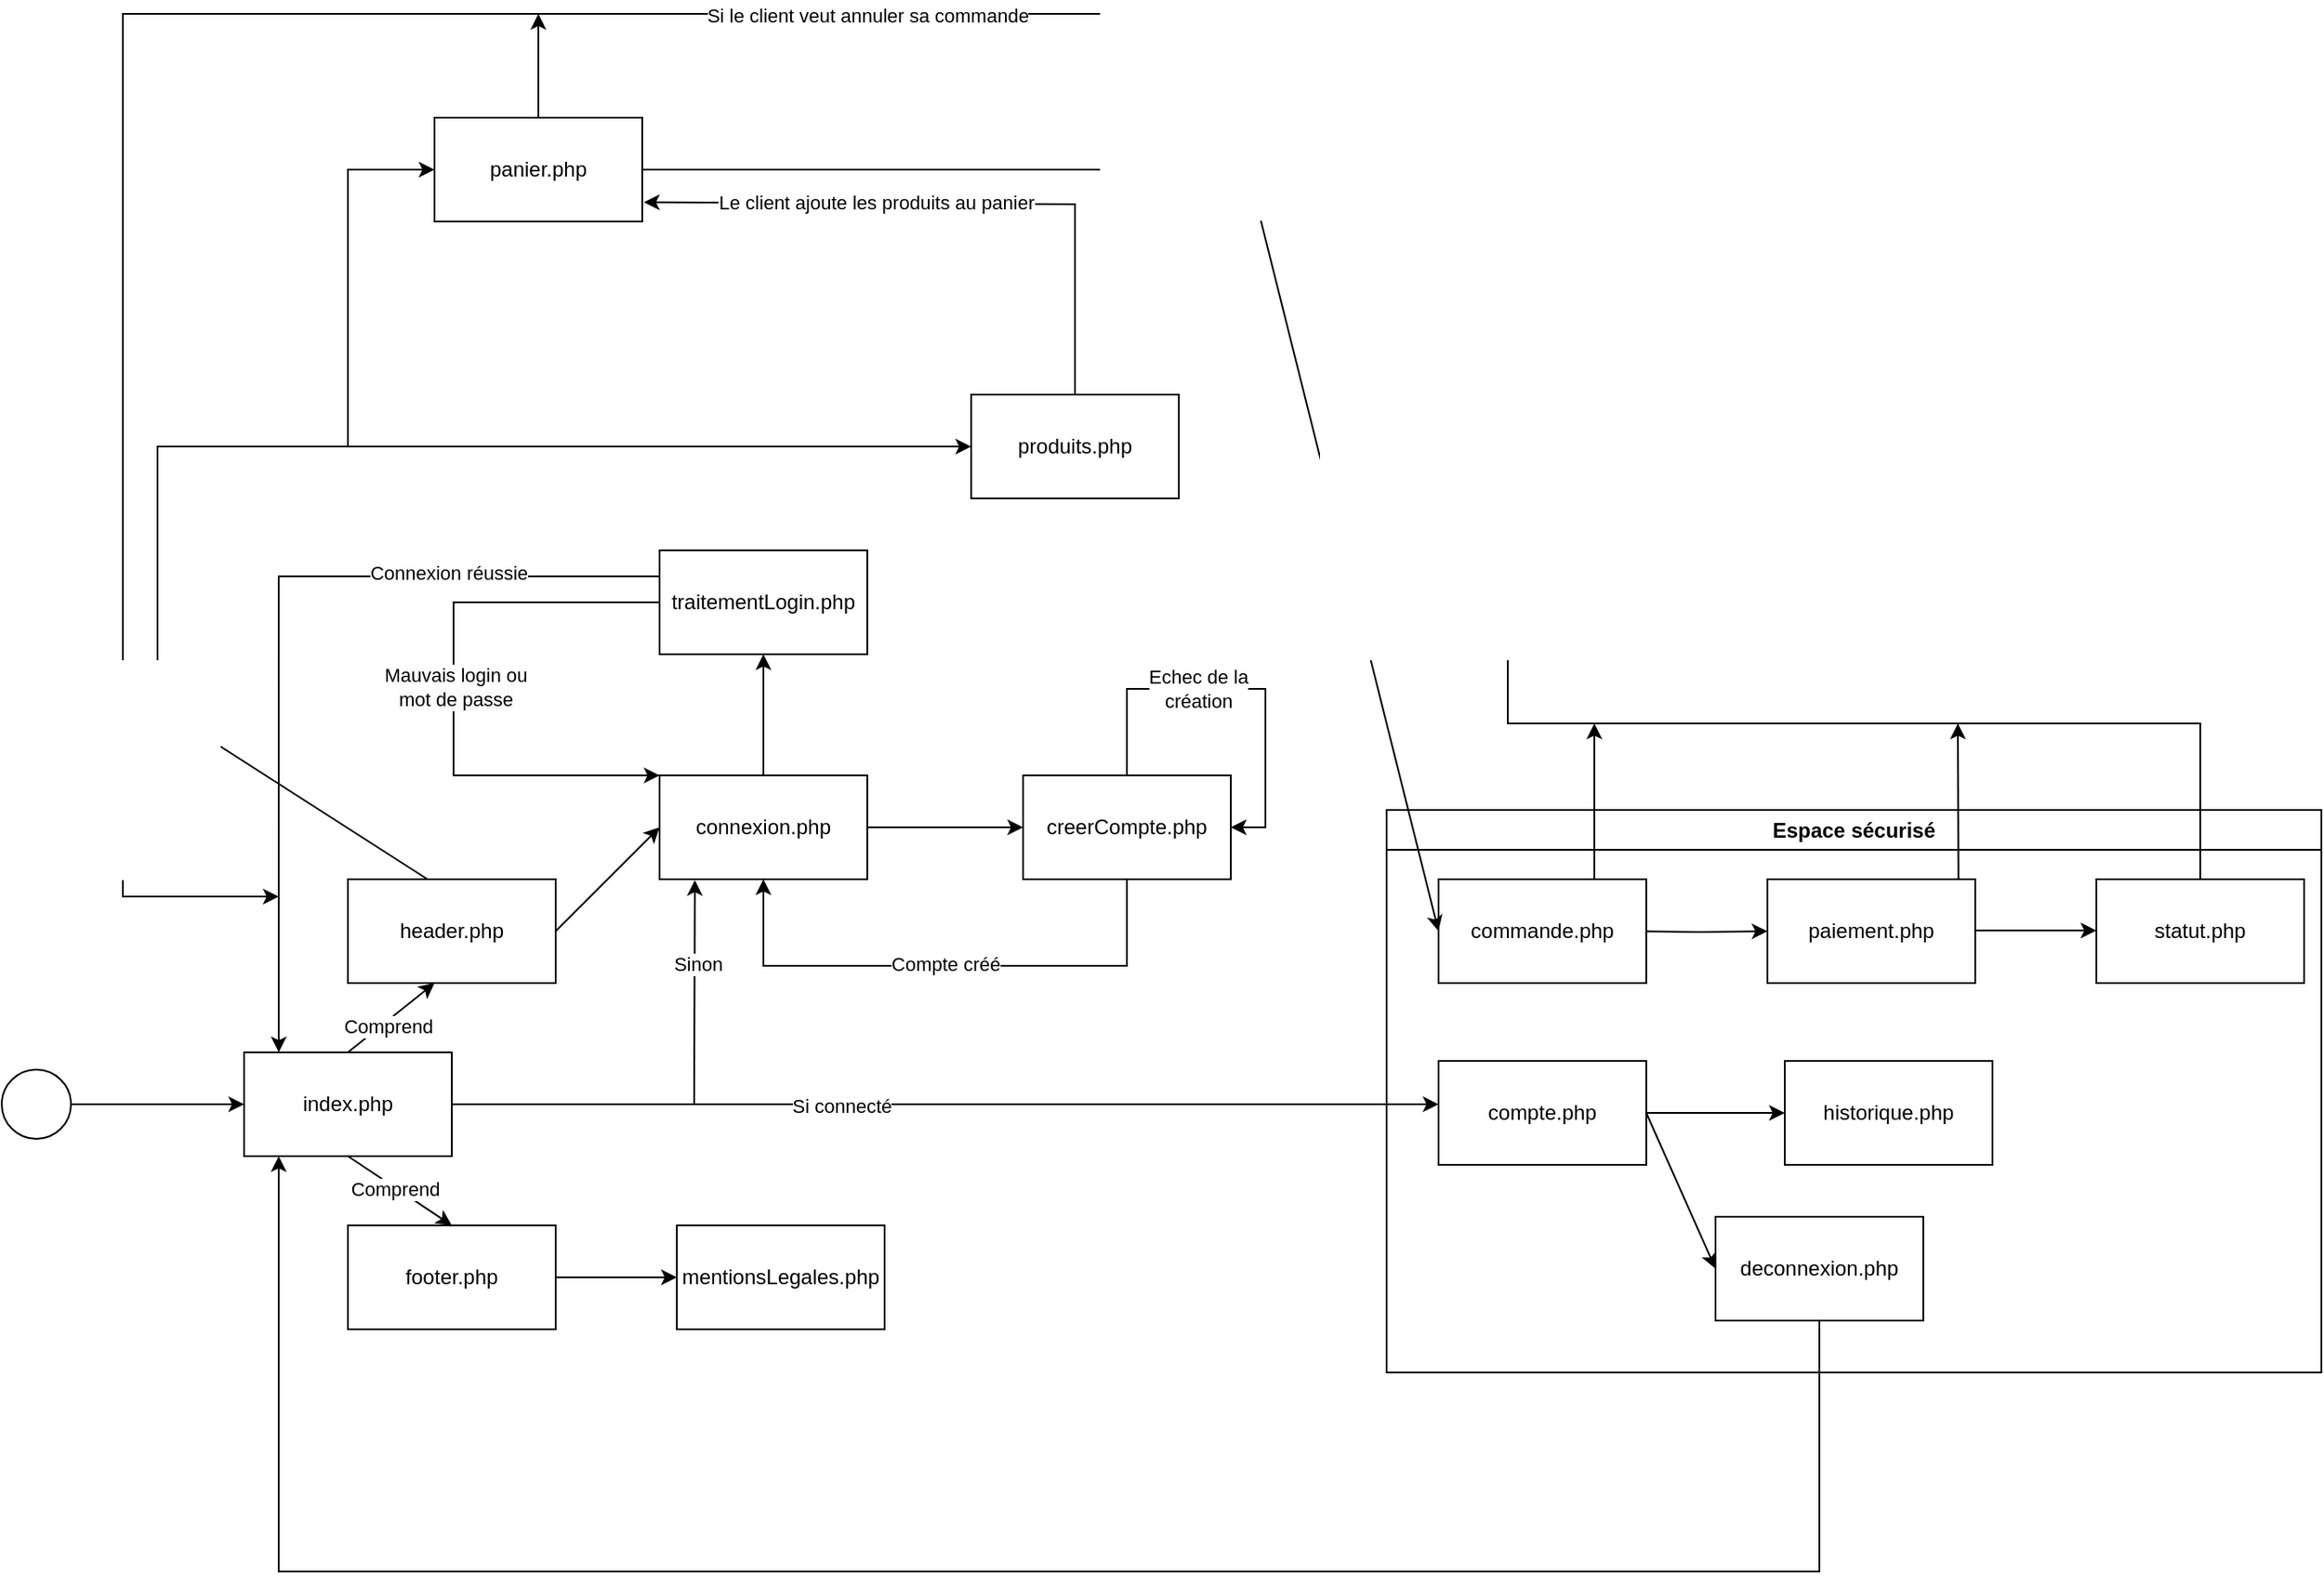 <mxfile version="22.1.3" type="google">
  <diagram id="C5RBs43oDa-KdzZeNtuy" name="Page-1">
    <mxGraphModel grid="1" page="1" gridSize="10" guides="1" tooltips="1" connect="1" arrows="1" fold="1" pageScale="1" pageWidth="827" pageHeight="1169" math="0" shadow="0">
      <root>
        <mxCell id="WIyWlLk6GJQsqaUBKTNV-0" />
        <mxCell id="WIyWlLk6GJQsqaUBKTNV-1" parent="WIyWlLk6GJQsqaUBKTNV-0" />
        <mxCell id="Yf_UlPUxl8KcaXrmMBYq-0" value="" style="endArrow=classic;html=1;rounded=0;" edge="1" parent="WIyWlLk6GJQsqaUBKTNV-1">
          <mxGeometry width="50" height="50" relative="1" as="geometry">
            <mxPoint y="240" as="sourcePoint" />
            <mxPoint x="100" y="240" as="targetPoint" />
          </mxGeometry>
        </mxCell>
        <mxCell id="Yf_UlPUxl8KcaXrmMBYq-2" value="" style="ellipse;whiteSpace=wrap;html=1;aspect=fixed;" vertex="1" parent="WIyWlLk6GJQsqaUBKTNV-1">
          <mxGeometry x="-40" y="220" width="40" height="40" as="geometry" />
        </mxCell>
        <mxCell id="Yf_UlPUxl8KcaXrmMBYq-3" value="index.php" style="rounded=0;whiteSpace=wrap;html=1;" vertex="1" parent="WIyWlLk6GJQsqaUBKTNV-1">
          <mxGeometry x="100" y="210" width="120" height="60" as="geometry" />
        </mxCell>
        <mxCell id="Yf_UlPUxl8KcaXrmMBYq-4" value="" style="endArrow=classic;html=1;rounded=0;entryX=0.5;entryY=0;entryDx=0;entryDy=0;" edge="1" parent="WIyWlLk6GJQsqaUBKTNV-1" target="Yf_UlPUxl8KcaXrmMBYq-6">
          <mxGeometry width="50" height="50" relative="1" as="geometry">
            <mxPoint x="160" y="270" as="sourcePoint" />
            <mxPoint x="230" y="300" as="targetPoint" />
          </mxGeometry>
        </mxCell>
        <mxCell id="Yf_UlPUxl8KcaXrmMBYq-82" value="Comprend" style="edgeLabel;html=1;align=center;verticalAlign=middle;resizable=0;points=[];" connectable="0" vertex="1" parent="Yf_UlPUxl8KcaXrmMBYq-4">
          <mxGeometry x="-0.079" y="-1" relative="1" as="geometry">
            <mxPoint as="offset" />
          </mxGeometry>
        </mxCell>
        <mxCell id="Yf_UlPUxl8KcaXrmMBYq-5" value="" style="endArrow=classic;html=1;rounded=0;" edge="1" parent="WIyWlLk6GJQsqaUBKTNV-1">
          <mxGeometry width="50" height="50" relative="1" as="geometry">
            <mxPoint x="160" y="210" as="sourcePoint" />
            <mxPoint x="210" y="170" as="targetPoint" />
          </mxGeometry>
        </mxCell>
        <mxCell id="Yf_UlPUxl8KcaXrmMBYq-79" value="Comprend" style="edgeLabel;html=1;align=center;verticalAlign=middle;resizable=0;points=[];" connectable="0" vertex="1" parent="Yf_UlPUxl8KcaXrmMBYq-5">
          <mxGeometry x="-0.14" y="-2" relative="1" as="geometry">
            <mxPoint as="offset" />
          </mxGeometry>
        </mxCell>
        <mxCell id="Yf_UlPUxl8KcaXrmMBYq-6" value="footer.php" style="rounded=0;whiteSpace=wrap;html=1;" vertex="1" parent="WIyWlLk6GJQsqaUBKTNV-1">
          <mxGeometry x="160" y="310" width="120" height="60" as="geometry" />
        </mxCell>
        <mxCell id="Yf_UlPUxl8KcaXrmMBYq-7" value="header.php" style="rounded=0;whiteSpace=wrap;html=1;" vertex="1" parent="WIyWlLk6GJQsqaUBKTNV-1">
          <mxGeometry x="160" y="110" width="120" height="60" as="geometry" />
        </mxCell>
        <mxCell id="Yf_UlPUxl8KcaXrmMBYq-12" value="mentionsLegales.php" style="rounded=0;whiteSpace=wrap;html=1;" vertex="1" parent="WIyWlLk6GJQsqaUBKTNV-1">
          <mxGeometry x="350" y="310" width="120" height="60" as="geometry" />
        </mxCell>
        <mxCell id="Yf_UlPUxl8KcaXrmMBYq-13" value="" style="endArrow=classic;html=1;rounded=0;entryX=0;entryY=0.5;entryDx=0;entryDy=0;exitX=1;exitY=0.5;exitDx=0;exitDy=0;" edge="1" parent="WIyWlLk6GJQsqaUBKTNV-1" source="Yf_UlPUxl8KcaXrmMBYq-6" target="Yf_UlPUxl8KcaXrmMBYq-12">
          <mxGeometry width="50" height="50" relative="1" as="geometry">
            <mxPoint x="280" y="350" as="sourcePoint" />
            <mxPoint x="330" y="300" as="targetPoint" />
          </mxGeometry>
        </mxCell>
        <mxCell id="Yf_UlPUxl8KcaXrmMBYq-14" value="connexion.php" style="rounded=0;whiteSpace=wrap;html=1;" vertex="1" parent="WIyWlLk6GJQsqaUBKTNV-1">
          <mxGeometry x="340" y="50" width="120" height="60" as="geometry" />
        </mxCell>
        <mxCell id="Yf_UlPUxl8KcaXrmMBYq-15" value="" style="endArrow=classic;html=1;rounded=0;entryX=0;entryY=0.5;entryDx=0;entryDy=0;" edge="1" parent="WIyWlLk6GJQsqaUBKTNV-1" target="Yf_UlPUxl8KcaXrmMBYq-14">
          <mxGeometry width="50" height="50" relative="1" as="geometry">
            <mxPoint x="280" y="140" as="sourcePoint" />
            <mxPoint x="330" y="90" as="targetPoint" />
          </mxGeometry>
        </mxCell>
        <mxCell id="Yf_UlPUxl8KcaXrmMBYq-24" style="edgeStyle=orthogonalEdgeStyle;rounded=0;orthogonalLoop=1;jettySize=auto;html=1;entryX=0.5;entryY=1;entryDx=0;entryDy=0;" edge="1" parent="WIyWlLk6GJQsqaUBKTNV-1" source="Yf_UlPUxl8KcaXrmMBYq-16" target="Yf_UlPUxl8KcaXrmMBYq-14">
          <mxGeometry relative="1" as="geometry">
            <mxPoint x="400" y="180" as="targetPoint" />
            <Array as="points">
              <mxPoint x="610" y="160" />
              <mxPoint x="400" y="160" />
            </Array>
          </mxGeometry>
        </mxCell>
        <mxCell id="Yf_UlPUxl8KcaXrmMBYq-28" value="Compte créé" style="edgeLabel;html=1;align=center;verticalAlign=middle;resizable=0;points=[];" connectable="0" vertex="1" parent="Yf_UlPUxl8KcaXrmMBYq-24">
          <mxGeometry x="0.0" y="-1" relative="1" as="geometry">
            <mxPoint as="offset" />
          </mxGeometry>
        </mxCell>
        <mxCell id="Yf_UlPUxl8KcaXrmMBYq-16" value="creerCompte.php" style="rounded=0;whiteSpace=wrap;html=1;" vertex="1" parent="WIyWlLk6GJQsqaUBKTNV-1">
          <mxGeometry x="550" y="50" width="120" height="60" as="geometry" />
        </mxCell>
        <mxCell id="Yf_UlPUxl8KcaXrmMBYq-17" value="" style="endArrow=classic;html=1;rounded=0;" edge="1" parent="WIyWlLk6GJQsqaUBKTNV-1">
          <mxGeometry width="50" height="50" relative="1" as="geometry">
            <mxPoint x="460" y="80" as="sourcePoint" />
            <mxPoint x="550" y="80" as="targetPoint" />
          </mxGeometry>
        </mxCell>
        <mxCell id="Yf_UlPUxl8KcaXrmMBYq-22" style="edgeStyle=orthogonalEdgeStyle;rounded=0;orthogonalLoop=1;jettySize=auto;html=1;exitX=0;exitY=0.5;exitDx=0;exitDy=0;entryX=0;entryY=0;entryDx=0;entryDy=0;" edge="1" parent="WIyWlLk6GJQsqaUBKTNV-1" source="Yf_UlPUxl8KcaXrmMBYq-20" target="Yf_UlPUxl8KcaXrmMBYq-14">
          <mxGeometry relative="1" as="geometry">
            <mxPoint x="220" y="50" as="targetPoint" />
            <Array as="points">
              <mxPoint x="221" y="-50" />
              <mxPoint x="221" y="50" />
            </Array>
          </mxGeometry>
        </mxCell>
        <mxCell id="Yf_UlPUxl8KcaXrmMBYq-29" value="&lt;font style=&quot;font-size: 11px;&quot;&gt;Mauvais login ou&lt;br style=&quot;border-color: var(--border-color); background-color: rgb(251, 251, 251);&quot;&gt;&lt;span style=&quot;background-color: rgb(251, 251, 251);&quot;&gt;mot de passe&lt;/span&gt;&lt;/font&gt;" style="edgeLabel;html=1;align=center;verticalAlign=middle;resizable=0;points=[];" connectable="0" vertex="1" parent="Yf_UlPUxl8KcaXrmMBYq-22">
          <mxGeometry x="-0.005" y="1" relative="1" as="geometry">
            <mxPoint as="offset" />
          </mxGeometry>
        </mxCell>
        <mxCell id="Yf_UlPUxl8KcaXrmMBYq-20" value="traitementLogin.php" style="rounded=0;whiteSpace=wrap;html=1;" vertex="1" parent="WIyWlLk6GJQsqaUBKTNV-1">
          <mxGeometry x="340" y="-80" width="120" height="60" as="geometry" />
        </mxCell>
        <mxCell id="Yf_UlPUxl8KcaXrmMBYq-21" value="" style="endArrow=classic;html=1;rounded=0;entryX=0.5;entryY=1;entryDx=0;entryDy=0;exitX=0.5;exitY=0;exitDx=0;exitDy=0;" edge="1" parent="WIyWlLk6GJQsqaUBKTNV-1" source="Yf_UlPUxl8KcaXrmMBYq-14" target="Yf_UlPUxl8KcaXrmMBYq-20">
          <mxGeometry width="50" height="50" relative="1" as="geometry">
            <mxPoint x="360" y="70" as="sourcePoint" />
            <mxPoint x="410" y="20" as="targetPoint" />
          </mxGeometry>
        </mxCell>
        <mxCell id="Yf_UlPUxl8KcaXrmMBYq-26" value="" style="endArrow=classic;html=1;rounded=0;entryX=1;entryY=0.5;entryDx=0;entryDy=0;" edge="1" parent="WIyWlLk6GJQsqaUBKTNV-1" target="Yf_UlPUxl8KcaXrmMBYq-16">
          <mxGeometry width="50" height="50" relative="1" as="geometry">
            <mxPoint x="610" y="50" as="sourcePoint" />
            <mxPoint x="690" y="90" as="targetPoint" />
            <Array as="points">
              <mxPoint x="610" />
              <mxPoint x="690" />
              <mxPoint x="690" y="80" />
            </Array>
          </mxGeometry>
        </mxCell>
        <mxCell id="Yf_UlPUxl8KcaXrmMBYq-33" value="Echec de la &lt;br&gt;création" style="edgeLabel;html=1;align=center;verticalAlign=middle;resizable=0;points=[];" connectable="0" vertex="1" parent="Yf_UlPUxl8KcaXrmMBYq-26">
          <mxGeometry x="-0.049" relative="1" as="geometry">
            <mxPoint x="-19" as="offset" />
          </mxGeometry>
        </mxCell>
        <mxCell id="Yf_UlPUxl8KcaXrmMBYq-36" value="" style="endArrow=classic;html=1;rounded=0;exitX=0;exitY=0.25;exitDx=0;exitDy=0;entryX=0.167;entryY=0;entryDx=0;entryDy=0;entryPerimeter=0;" edge="1" parent="WIyWlLk6GJQsqaUBKTNV-1" source="Yf_UlPUxl8KcaXrmMBYq-20" target="Yf_UlPUxl8KcaXrmMBYq-3">
          <mxGeometry width="50" height="50" relative="1" as="geometry">
            <mxPoint x="320" y="-70" as="sourcePoint" />
            <mxPoint x="130" y="-65" as="targetPoint" />
            <Array as="points">
              <mxPoint x="120" y="-65" />
            </Array>
          </mxGeometry>
        </mxCell>
        <mxCell id="Yf_UlPUxl8KcaXrmMBYq-39" value="Connexion réussie" style="edgeLabel;html=1;align=center;verticalAlign=middle;resizable=0;points=[];" connectable="0" vertex="1" parent="Yf_UlPUxl8KcaXrmMBYq-36">
          <mxGeometry x="-0.395" y="-2" relative="1" as="geometry">
            <mxPoint x="27" as="offset" />
          </mxGeometry>
        </mxCell>
        <mxCell id="Yf_UlPUxl8KcaXrmMBYq-38" value="Espace sécurisé" style="swimlane;whiteSpace=wrap;html=1;" vertex="1" parent="WIyWlLk6GJQsqaUBKTNV-1">
          <mxGeometry x="760" y="70" width="540" height="325" as="geometry" />
        </mxCell>
        <mxCell id="Yf_UlPUxl8KcaXrmMBYq-42" value="compte.php" style="rounded=0;whiteSpace=wrap;html=1;" vertex="1" parent="Yf_UlPUxl8KcaXrmMBYq-38">
          <mxGeometry x="30" y="145" width="120" height="60" as="geometry" />
        </mxCell>
        <mxCell id="Yf_UlPUxl8KcaXrmMBYq-43" value="deconnexion.php" style="rounded=0;whiteSpace=wrap;html=1;" vertex="1" parent="Yf_UlPUxl8KcaXrmMBYq-38">
          <mxGeometry x="190" y="235" width="120" height="60" as="geometry" />
        </mxCell>
        <mxCell id="Yf_UlPUxl8KcaXrmMBYq-46" value="historique.php" style="rounded=0;whiteSpace=wrap;html=1;" vertex="1" parent="Yf_UlPUxl8KcaXrmMBYq-38">
          <mxGeometry x="230" y="145" width="120" height="60" as="geometry" />
        </mxCell>
        <mxCell id="Yf_UlPUxl8KcaXrmMBYq-48" value="" style="endArrow=classic;html=1;rounded=0;exitX=1;exitY=0.5;exitDx=0;exitDy=0;entryX=0;entryY=0.5;entryDx=0;entryDy=0;" edge="1" parent="Yf_UlPUxl8KcaXrmMBYq-38" source="Yf_UlPUxl8KcaXrmMBYq-42" target="Yf_UlPUxl8KcaXrmMBYq-46">
          <mxGeometry width="50" height="50" relative="1" as="geometry">
            <mxPoint x="140" y="125" as="sourcePoint" />
            <mxPoint x="190" y="75" as="targetPoint" />
          </mxGeometry>
        </mxCell>
        <mxCell id="Yf_UlPUxl8KcaXrmMBYq-49" value="" style="endArrow=classic;html=1;rounded=0;exitX=1;exitY=0.5;exitDx=0;exitDy=0;entryX=0;entryY=0.5;entryDx=0;entryDy=0;" edge="1" parent="Yf_UlPUxl8KcaXrmMBYq-38" source="Yf_UlPUxl8KcaXrmMBYq-42" target="Yf_UlPUxl8KcaXrmMBYq-43">
          <mxGeometry width="50" height="50" relative="1" as="geometry">
            <mxPoint x="230" y="205" as="sourcePoint" />
            <mxPoint x="280" y="155" as="targetPoint" />
          </mxGeometry>
        </mxCell>
        <mxCell id="Yf_UlPUxl8KcaXrmMBYq-61" style="edgeStyle=orthogonalEdgeStyle;rounded=0;orthogonalLoop=1;jettySize=auto;html=1;entryX=0;entryY=0.5;entryDx=0;entryDy=0;" edge="1" parent="Yf_UlPUxl8KcaXrmMBYq-38" target="Yf_UlPUxl8KcaXrmMBYq-62">
          <mxGeometry relative="1" as="geometry">
            <mxPoint x="210.0" y="10" as="targetPoint" />
            <mxPoint x="140.0" y="70.034" as="sourcePoint" />
          </mxGeometry>
        </mxCell>
        <mxCell id="Yf_UlPUxl8KcaXrmMBYq-59" value="commande.php" style="rounded=0;whiteSpace=wrap;html=1;" vertex="1" parent="Yf_UlPUxl8KcaXrmMBYq-38">
          <mxGeometry x="30" y="40" width="120" height="60" as="geometry" />
        </mxCell>
        <mxCell id="Yf_UlPUxl8KcaXrmMBYq-62" value="paiement.php" style="rounded=0;whiteSpace=wrap;html=1;" vertex="1" parent="Yf_UlPUxl8KcaXrmMBYq-38">
          <mxGeometry x="220" y="40" width="120" height="60" as="geometry" />
        </mxCell>
        <mxCell id="Yf_UlPUxl8KcaXrmMBYq-63" style="edgeStyle=orthogonalEdgeStyle;rounded=0;orthogonalLoop=1;jettySize=auto;html=1;" edge="1" parent="Yf_UlPUxl8KcaXrmMBYq-38">
          <mxGeometry relative="1" as="geometry">
            <mxPoint x="410.0" y="69.66" as="targetPoint" />
            <mxPoint x="340" y="69.66" as="sourcePoint" />
          </mxGeometry>
        </mxCell>
        <mxCell id="Yf_UlPUxl8KcaXrmMBYq-64" value="statut.php" style="rounded=0;whiteSpace=wrap;html=1;" vertex="1" parent="Yf_UlPUxl8KcaXrmMBYq-38">
          <mxGeometry x="410" y="40" width="120" height="60" as="geometry" />
        </mxCell>
        <mxCell id="Yf_UlPUxl8KcaXrmMBYq-67" value="" style="endArrow=classic;html=1;rounded=0;" edge="1" parent="Yf_UlPUxl8KcaXrmMBYq-38">
          <mxGeometry width="50" height="50" relative="1" as="geometry">
            <mxPoint x="120" y="40" as="sourcePoint" />
            <mxPoint x="120" y="-50" as="targetPoint" />
          </mxGeometry>
        </mxCell>
        <mxCell id="Yf_UlPUxl8KcaXrmMBYq-40" value="" style="endArrow=classic;html=1;rounded=0;exitX=1;exitY=0.5;exitDx=0;exitDy=0;" edge="1" parent="WIyWlLk6GJQsqaUBKTNV-1" source="Yf_UlPUxl8KcaXrmMBYq-3">
          <mxGeometry width="50" height="50" relative="1" as="geometry">
            <mxPoint x="580" y="270" as="sourcePoint" />
            <mxPoint x="790" y="240" as="targetPoint" />
          </mxGeometry>
        </mxCell>
        <mxCell id="Yf_UlPUxl8KcaXrmMBYq-41" value="Si connecté" style="edgeLabel;html=1;align=center;verticalAlign=middle;resizable=0;points=[];" connectable="0" vertex="1" parent="Yf_UlPUxl8KcaXrmMBYq-40">
          <mxGeometry x="-0.211" y="-1" relative="1" as="geometry">
            <mxPoint as="offset" />
          </mxGeometry>
        </mxCell>
        <mxCell id="Yf_UlPUxl8KcaXrmMBYq-45" style="edgeStyle=orthogonalEdgeStyle;rounded=0;orthogonalLoop=1;jettySize=auto;html=1;exitX=0.5;exitY=1;exitDx=0;exitDy=0;" edge="1" parent="WIyWlLk6GJQsqaUBKTNV-1" source="Yf_UlPUxl8KcaXrmMBYq-43">
          <mxGeometry relative="1" as="geometry">
            <mxPoint x="120" y="270" as="targetPoint" />
            <mxPoint x="1010" y="200" as="sourcePoint" />
            <Array as="points">
              <mxPoint x="1010" y="510" />
              <mxPoint x="120" y="510" />
            </Array>
          </mxGeometry>
        </mxCell>
        <mxCell id="Yf_UlPUxl8KcaXrmMBYq-50" value="" style="endArrow=classic;html=1;rounded=0;entryX=0.17;entryY=1.008;entryDx=0;entryDy=0;entryPerimeter=0;" edge="1" parent="WIyWlLk6GJQsqaUBKTNV-1" target="Yf_UlPUxl8KcaXrmMBYq-14">
          <mxGeometry width="50" height="50" relative="1" as="geometry">
            <mxPoint x="360" y="240" as="sourcePoint" />
            <mxPoint x="350" y="130" as="targetPoint" />
          </mxGeometry>
        </mxCell>
        <mxCell id="Yf_UlPUxl8KcaXrmMBYq-51" value="Sinon" style="edgeLabel;html=1;align=center;verticalAlign=middle;resizable=0;points=[];" connectable="0" vertex="1" parent="Yf_UlPUxl8KcaXrmMBYq-50">
          <mxGeometry x="0.254" y="-1" relative="1" as="geometry">
            <mxPoint as="offset" />
          </mxGeometry>
        </mxCell>
        <mxCell id="Yf_UlPUxl8KcaXrmMBYq-52" value="" style="endArrow=classic;html=1;rounded=0;exitX=0.383;exitY=0;exitDx=0;exitDy=0;exitPerimeter=0;entryX=0;entryY=0.5;entryDx=0;entryDy=0;" edge="1" parent="WIyWlLk6GJQsqaUBKTNV-1" source="Yf_UlPUxl8KcaXrmMBYq-7" target="Yf_UlPUxl8KcaXrmMBYq-72">
          <mxGeometry width="50" height="50" relative="1" as="geometry">
            <mxPoint x="190" y="105" as="sourcePoint" />
            <mxPoint x="440" y="-190" as="targetPoint" />
            <Array as="points">
              <mxPoint x="50" y="10" />
              <mxPoint x="50" y="-140" />
              <mxPoint x="440" y="-140" />
            </Array>
          </mxGeometry>
        </mxCell>
        <mxCell id="Yf_UlPUxl8KcaXrmMBYq-57" value="" style="endArrow=classic;html=1;rounded=0;" edge="1" parent="WIyWlLk6GJQsqaUBKTNV-1">
          <mxGeometry width="50" height="50" relative="1" as="geometry">
            <mxPoint x="160" y="-140" as="sourcePoint" />
            <mxPoint x="210" y="-300" as="targetPoint" />
            <Array as="points">
              <mxPoint x="160" y="-300" />
              <mxPoint x="180" y="-300" />
            </Array>
          </mxGeometry>
        </mxCell>
        <mxCell id="Yf_UlPUxl8KcaXrmMBYq-58" value="panier.php" style="rounded=0;whiteSpace=wrap;html=1;" vertex="1" parent="WIyWlLk6GJQsqaUBKTNV-1">
          <mxGeometry x="210" y="-330" width="120" height="60" as="geometry" />
        </mxCell>
        <mxCell id="Yf_UlPUxl8KcaXrmMBYq-65" style="edgeStyle=orthogonalEdgeStyle;rounded=0;orthogonalLoop=1;jettySize=auto;html=1;exitX=0.5;exitY=0;exitDx=0;exitDy=0;" edge="1" parent="WIyWlLk6GJQsqaUBKTNV-1" source="Yf_UlPUxl8KcaXrmMBYq-64">
          <mxGeometry relative="1" as="geometry">
            <mxPoint x="120" y="120" as="targetPoint" />
            <mxPoint x="830" y="-390" as="sourcePoint" />
            <Array as="points">
              <mxPoint x="1230" y="20" />
              <mxPoint x="830" y="20" />
              <mxPoint x="830" y="-390" />
              <mxPoint x="30" y="-390" />
              <mxPoint x="30" y="120" />
            </Array>
          </mxGeometry>
        </mxCell>
        <mxCell id="Yf_UlPUxl8KcaXrmMBYq-66" value="Si le client veut annuler sa commande" style="edgeLabel;html=1;align=center;verticalAlign=middle;resizable=0;points=[];" connectable="0" vertex="1" parent="Yf_UlPUxl8KcaXrmMBYq-65">
          <mxGeometry x="-0.268" y="-2" relative="1" as="geometry">
            <mxPoint x="-372" y="-57" as="offset" />
          </mxGeometry>
        </mxCell>
        <mxCell id="Yf_UlPUxl8KcaXrmMBYq-68" value="" style="endArrow=classic;html=1;rounded=0;entryX=0;entryY=0.5;entryDx=0;entryDy=0;" edge="1" parent="WIyWlLk6GJQsqaUBKTNV-1" target="Yf_UlPUxl8KcaXrmMBYq-59">
          <mxGeometry width="50" height="50" relative="1" as="geometry">
            <mxPoint x="330" y="-300" as="sourcePoint" />
            <mxPoint x="380" y="-350" as="targetPoint" />
            <Array as="points">
              <mxPoint x="680" y="-300" />
            </Array>
          </mxGeometry>
        </mxCell>
        <mxCell id="Yf_UlPUxl8KcaXrmMBYq-69" value="" style="endArrow=classic;html=1;rounded=0;exitX=0.5;exitY=0;exitDx=0;exitDy=0;" edge="1" parent="WIyWlLk6GJQsqaUBKTNV-1" source="Yf_UlPUxl8KcaXrmMBYq-58">
          <mxGeometry width="50" height="50" relative="1" as="geometry">
            <mxPoint x="270" y="-330" as="sourcePoint" />
            <mxPoint x="270" y="-390" as="targetPoint" />
          </mxGeometry>
        </mxCell>
        <mxCell id="Yf_UlPUxl8KcaXrmMBYq-70" value="" style="endArrow=classic;html=1;rounded=0;" edge="1" parent="WIyWlLk6GJQsqaUBKTNV-1">
          <mxGeometry width="50" height="50" relative="1" as="geometry">
            <mxPoint x="1090.34" y="110" as="sourcePoint" />
            <mxPoint x="1090" y="20" as="targetPoint" />
          </mxGeometry>
        </mxCell>
        <mxCell id="Yf_UlPUxl8KcaXrmMBYq-72" value="produits.php" style="rounded=0;whiteSpace=wrap;html=1;" vertex="1" parent="WIyWlLk6GJQsqaUBKTNV-1">
          <mxGeometry x="520" y="-170" width="120" height="60" as="geometry" />
        </mxCell>
        <mxCell id="Yf_UlPUxl8KcaXrmMBYq-73" value="" style="endArrow=classic;html=1;rounded=0;entryX=1.008;entryY=0.814;entryDx=0;entryDy=0;entryPerimeter=0;" edge="1" parent="WIyWlLk6GJQsqaUBKTNV-1" target="Yf_UlPUxl8KcaXrmMBYq-58">
          <mxGeometry width="50" height="50" relative="1" as="geometry">
            <mxPoint x="580" y="-170" as="sourcePoint" />
            <mxPoint x="350" y="-290" as="targetPoint" />
            <Array as="points">
              <mxPoint x="580" y="-280" />
            </Array>
          </mxGeometry>
        </mxCell>
        <mxCell id="Yf_UlPUxl8KcaXrmMBYq-75" value="Le client ajoute les produits au panier" style="edgeLabel;html=1;align=center;verticalAlign=middle;resizable=0;points=[];" connectable="0" vertex="1" parent="Yf_UlPUxl8KcaXrmMBYq-73">
          <mxGeometry x="0.254" y="-1" relative="1" as="geometry">
            <mxPoint as="offset" />
          </mxGeometry>
        </mxCell>
      </root>
    </mxGraphModel>
  </diagram>
</mxfile>
